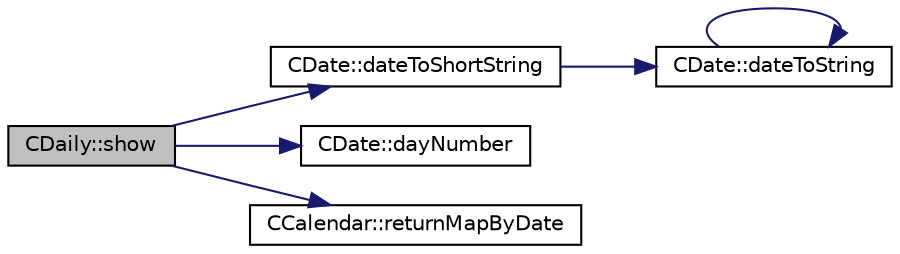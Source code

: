 digraph "CDaily::show"
{
 // LATEX_PDF_SIZE
  edge [fontname="Helvetica",fontsize="10",labelfontname="Helvetica",labelfontsize="10"];
  node [fontname="Helvetica",fontsize="10",shape=record];
  rankdir="LR";
  Node1 [label="CDaily::show",height=0.2,width=0.4,color="black", fillcolor="grey75", style="filled", fontcolor="black",tooltip=" "];
  Node1 -> Node2 [color="midnightblue",fontsize="10",style="solid",fontname="Helvetica"];
  Node2 [label="CDate::dateToShortString",height=0.2,width=0.4,color="black", fillcolor="white", style="filled",URL="$classCDate.html#a8e9eaa747b68a19f8cbd9a368208253f",tooltip=" "];
  Node2 -> Node3 [color="midnightblue",fontsize="10",style="solid",fontname="Helvetica"];
  Node3 [label="CDate::dateToString",height=0.2,width=0.4,color="black", fillcolor="white", style="filled",URL="$classCDate.html#a423487379fcbc97fa86585126ad8dee9",tooltip=" "];
  Node3 -> Node3 [color="midnightblue",fontsize="10",style="solid",fontname="Helvetica"];
  Node1 -> Node4 [color="midnightblue",fontsize="10",style="solid",fontname="Helvetica"];
  Node4 [label="CDate::dayNumber",height=0.2,width=0.4,color="black", fillcolor="white", style="filled",URL="$classCDate.html#a471e0b949ef06f2dbc45dcf26c6d8c23",tooltip=" "];
  Node1 -> Node5 [color="midnightblue",fontsize="10",style="solid",fontname="Helvetica"];
  Node5 [label="CCalendar::returnMapByDate",height=0.2,width=0.4,color="black", fillcolor="white", style="filled",URL="$classCCalendar.html#a6dcbdf6dedfadc8905159e522a87cead",tooltip=" "];
}
